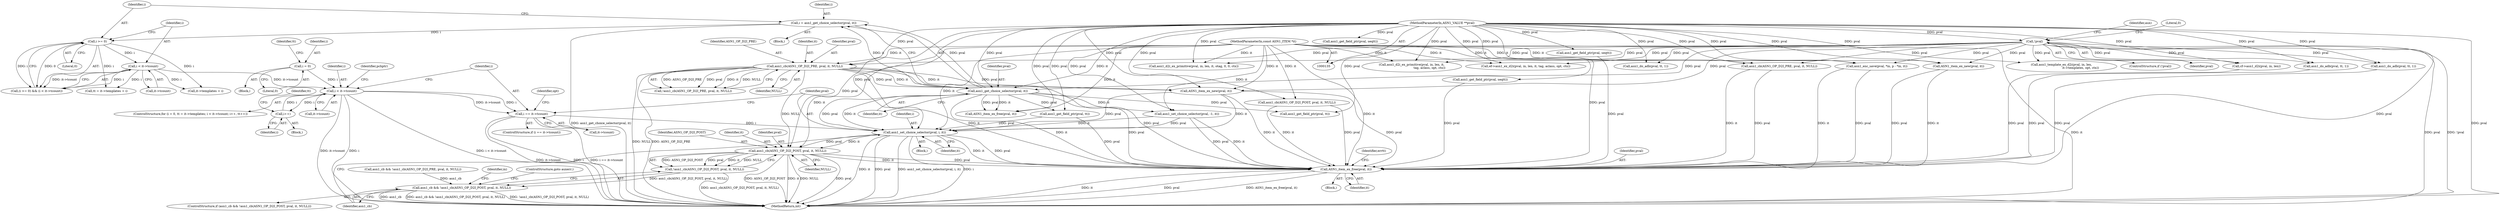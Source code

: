 digraph "0_openssl_cc598f321fbac9c04da5766243ed55d55948637d@pointer" {
"1000529" [label="(Call,i < it->tcount)"];
"1000521" [label="(Call,i = 0)"];
"1000535" [label="(Call,i++)"];
"1000529" [label="(Call,i < it->tcount)"];
"1000478" [label="(Call,i < it->tcount)"];
"1000475" [label="(Call,i >= 0)"];
"1000468" [label="(Call,i = asn1_get_choice_selector(pval, it))"];
"1000470" [label="(Call,asn1_get_choice_selector(pval, it))"];
"1000187" [label="(Call,!pval)"];
"1000136" [label="(MethodParameterIn,ASN1_VALUE **pval)"];
"1000458" [label="(Call,asn1_cb(ASN1_OP_D2I_PRE, pval, it, NULL))"];
"1000139" [label="(MethodParameterIn,const ASN1_ITEM *it)"];
"1000574" [label="(Call,i == it->tcount)"];
"1000593" [label="(Call,asn1_set_choice_selector(pval, i, it))"];
"1000601" [label="(Call,asn1_cb(ASN1_OP_D2I_POST, pval, it, NULL))"];
"1000600" [label="(Call,!asn1_cb(ASN1_OP_D2I_POST, pval, it, NULL))"];
"1000598" [label="(Call,asn1_cb && !asn1_cb(ASN1_OP_D2I_POST, pval, it, NULL))"];
"1001006" [label="(Call,ASN1_item_ex_free(pval, it))"];
"1000484" [label="(Call,tt = it->templates + i)"];
"1000468" [label="(Call,i = asn1_get_choice_selector(pval, it))"];
"1000462" [label="(Identifier,NULL)"];
"1000472" [label="(Identifier,it)"];
"1000478" [label="(Call,i < it->tcount)"];
"1000541" [label="(Identifier,pchptr)"];
"1000471" [label="(Identifier,pval)"];
"1000458" [label="(Call,asn1_cb(ASN1_OP_D2I_PRE, pval, it, NULL))"];
"1000486" [label="(Call,it->templates + i)"];
"1000193" [label="(Identifier,aux)"];
"1000794" [label="(Call,asn1_do_adb(pval, tt, 1))"];
"1000605" [label="(Identifier,NULL)"];
"1000719" [label="(Call,asn1_cb(ASN1_OP_D2I_PRE, pval, it, NULL))"];
"1000576" [label="(Call,it->tcount)"];
"1000455" [label="(Call,asn1_cb && !asn1_cb(ASN1_OP_D2I_PRE, pval, it, NULL))"];
"1000804" [label="(Call,asn1_get_field_ptr(pval, seqtt))"];
"1000519" [label="(ControlStructure,for (i = 0, tt = it->templates; i < it->tcount; i++, tt++))"];
"1000477" [label="(Literal,0)"];
"1000581" [label="(Identifier,opt)"];
"1000951" [label="(Call,asn1_get_field_ptr(pval, seqtt))"];
"1000602" [label="(Identifier,ASN1_OP_D2I_POST)"];
"1001007" [label="(Identifier,pval)"];
"1000520" [label="(Block,)"];
"1000538" [label="(Identifier,tt)"];
"1000469" [label="(Identifier,i)"];
"1000475" [label="(Call,i >= 0)"];
"1001008" [label="(Identifier,it)"];
"1000982" [label="(Call,asn1_cb(ASN1_OP_D2I_POST, pval, it, NULL))"];
"1000470" [label="(Call,asn1_get_choice_selector(pval, it))"];
"1000542" [label="(Call,asn1_get_field_ptr(pval, tt))"];
"1001006" [label="(Call,ASN1_item_ex_free(pval, it))"];
"1000575" [label="(Identifier,i)"];
"1000324" [label="(Call,ef->asn1_ex_d2i(pval, in, len, it, tag, aclass, opt, ctx))"];
"1000204" [label="(Block,)"];
"1000757" [label="(Call,asn1_do_adb(pval, tt, 1))"];
"1000593" [label="(Call,asn1_set_choice_selector(pval, i, it))"];
"1000234" [label="(Call,asn1_d2i_ex_primitive(pval, in, len, it,\n                                     tag, aclass, opt, ctx))"];
"1000474" [label="(Call,(i >= 0) && (i < it->tcount))"];
"1000536" [label="(Identifier,i)"];
"1000188" [label="(Identifier,pval)"];
"1000460" [label="(Identifier,pval)"];
"1000507" [label="(Call,ASN1_item_ex_new(pval, it))"];
"1000432" [label="(Call,cf->asn1_d2i(pval, in, len))"];
"1000499" [label="(Call,asn1_set_choice_selector(pval, -1, it))"];
"1000459" [label="(Identifier,ASN1_OP_D2I_PRE)"];
"1000600" [label="(Call,!asn1_cb(ASN1_OP_D2I_POST, pval, it, NULL))"];
"1000457" [label="(Call,!asn1_cb(ASN1_OP_D2I_PRE, pval, it, NULL))"];
"1000583" [label="(Call,ASN1_item_ex_free(pval, it))"];
"1000598" [label="(Call,asn1_cb && !asn1_cb(ASN1_OP_D2I_POST, pval, it, NULL))"];
"1000308" [label="(Call,asn1_d2i_ex_primitive(pval, in, len, it, otag, 0, 0, ctx))"];
"1000493" [label="(Call,asn1_get_field_ptr(pval, tt))"];
"1000522" [label="(Identifier,i)"];
"1000530" [label="(Identifier,i)"];
"1000601" [label="(Call,asn1_cb(ASN1_OP_D2I_POST, pval, it, NULL))"];
"1000187" [label="(Call,!pval)"];
"1000479" [label="(Identifier,i)"];
"1000933" [label="(Call,asn1_do_adb(pval, tt, 1))"];
"1000968" [label="(Call,asn1_enc_save(pval, *in, p - *in, it))"];
"1000604" [label="(Identifier,it)"];
"1001010" [label="(Identifier,errtt)"];
"1000476" [label="(Identifier,i)"];
"1000603" [label="(Identifier,pval)"];
"1000594" [label="(Identifier,pval)"];
"1000190" [label="(Literal,0)"];
"1000529" [label="(Call,i < it->tcount)"];
"1000595" [label="(Identifier,i)"];
"1000480" [label="(Call,it->tcount)"];
"1000144" [label="(Block,)"];
"1000531" [label="(Call,it->tcount)"];
"1000609" [label="(Identifier,in)"];
"1000534" [label="(Block,)"];
"1000186" [label="(ControlStructure,if (!pval))"];
"1000136" [label="(MethodParameterIn,ASN1_VALUE **pval)"];
"1000467" [label="(Block,)"];
"1000596" [label="(Identifier,it)"];
"1000525" [label="(Identifier,tt)"];
"1000606" [label="(ControlStructure,goto auxerr;)"];
"1000597" [label="(ControlStructure,if (asn1_cb && !asn1_cb(ASN1_OP_D2I_POST, pval, it, NULL)))"];
"1001021" [label="(MethodReturn,int)"];
"1000573" [label="(ControlStructure,if (i == it->tcount))"];
"1000523" [label="(Literal,0)"];
"1000574" [label="(Call,i == it->tcount)"];
"1000763" [label="(Call,asn1_get_field_ptr(pval, seqtt))"];
"1000139" [label="(MethodParameterIn,const ASN1_ITEM *it)"];
"1000461" [label="(Identifier,it)"];
"1000521" [label="(Call,i = 0)"];
"1000535" [label="(Call,i++)"];
"1000224" [label="(Call,asn1_template_ex_d2i(pval, in, len,\n                                        it->templates, opt, ctx))"];
"1000599" [label="(Identifier,asn1_cb)"];
"1000707" [label="(Call,ASN1_item_ex_new(pval, it))"];
"1000529" -> "1000519"  [label="AST: "];
"1000529" -> "1000531"  [label="CFG: "];
"1000530" -> "1000529"  [label="AST: "];
"1000531" -> "1000529"  [label="AST: "];
"1000541" -> "1000529"  [label="CFG: "];
"1000575" -> "1000529"  [label="CFG: "];
"1000529" -> "1001021"  [label="DDG: it->tcount"];
"1000529" -> "1001021"  [label="DDG: i"];
"1000529" -> "1001021"  [label="DDG: i < it->tcount"];
"1000521" -> "1000529"  [label="DDG: i"];
"1000535" -> "1000529"  [label="DDG: i"];
"1000478" -> "1000529"  [label="DDG: it->tcount"];
"1000529" -> "1000535"  [label="DDG: i"];
"1000529" -> "1000574"  [label="DDG: i"];
"1000529" -> "1000574"  [label="DDG: it->tcount"];
"1000521" -> "1000520"  [label="AST: "];
"1000521" -> "1000523"  [label="CFG: "];
"1000522" -> "1000521"  [label="AST: "];
"1000523" -> "1000521"  [label="AST: "];
"1000525" -> "1000521"  [label="CFG: "];
"1000535" -> "1000534"  [label="AST: "];
"1000535" -> "1000536"  [label="CFG: "];
"1000536" -> "1000535"  [label="AST: "];
"1000538" -> "1000535"  [label="CFG: "];
"1000478" -> "1000474"  [label="AST: "];
"1000478" -> "1000480"  [label="CFG: "];
"1000479" -> "1000478"  [label="AST: "];
"1000480" -> "1000478"  [label="AST: "];
"1000474" -> "1000478"  [label="CFG: "];
"1000478" -> "1000474"  [label="DDG: i"];
"1000478" -> "1000474"  [label="DDG: it->tcount"];
"1000475" -> "1000478"  [label="DDG: i"];
"1000478" -> "1000484"  [label="DDG: i"];
"1000478" -> "1000486"  [label="DDG: i"];
"1000475" -> "1000474"  [label="AST: "];
"1000475" -> "1000477"  [label="CFG: "];
"1000476" -> "1000475"  [label="AST: "];
"1000477" -> "1000475"  [label="AST: "];
"1000479" -> "1000475"  [label="CFG: "];
"1000474" -> "1000475"  [label="CFG: "];
"1000475" -> "1000474"  [label="DDG: i"];
"1000475" -> "1000474"  [label="DDG: 0"];
"1000468" -> "1000475"  [label="DDG: i"];
"1000475" -> "1000484"  [label="DDG: i"];
"1000475" -> "1000486"  [label="DDG: i"];
"1000468" -> "1000467"  [label="AST: "];
"1000468" -> "1000470"  [label="CFG: "];
"1000469" -> "1000468"  [label="AST: "];
"1000470" -> "1000468"  [label="AST: "];
"1000476" -> "1000468"  [label="CFG: "];
"1000468" -> "1001021"  [label="DDG: asn1_get_choice_selector(pval, it)"];
"1000470" -> "1000468"  [label="DDG: pval"];
"1000470" -> "1000468"  [label="DDG: it"];
"1000470" -> "1000472"  [label="CFG: "];
"1000471" -> "1000470"  [label="AST: "];
"1000472" -> "1000470"  [label="AST: "];
"1000187" -> "1000470"  [label="DDG: pval"];
"1000458" -> "1000470"  [label="DDG: pval"];
"1000458" -> "1000470"  [label="DDG: it"];
"1000136" -> "1000470"  [label="DDG: pval"];
"1000139" -> "1000470"  [label="DDG: it"];
"1000470" -> "1000493"  [label="DDG: pval"];
"1000470" -> "1000499"  [label="DDG: it"];
"1000470" -> "1000542"  [label="DDG: pval"];
"1000470" -> "1000583"  [label="DDG: pval"];
"1000470" -> "1000583"  [label="DDG: it"];
"1000470" -> "1000593"  [label="DDG: pval"];
"1000470" -> "1000593"  [label="DDG: it"];
"1000470" -> "1001006"  [label="DDG: pval"];
"1000470" -> "1001006"  [label="DDG: it"];
"1000187" -> "1000186"  [label="AST: "];
"1000187" -> "1000188"  [label="CFG: "];
"1000188" -> "1000187"  [label="AST: "];
"1000190" -> "1000187"  [label="CFG: "];
"1000193" -> "1000187"  [label="CFG: "];
"1000187" -> "1001021"  [label="DDG: pval"];
"1000187" -> "1001021"  [label="DDG: !pval"];
"1000136" -> "1000187"  [label="DDG: pval"];
"1000187" -> "1000224"  [label="DDG: pval"];
"1000187" -> "1000234"  [label="DDG: pval"];
"1000187" -> "1000308"  [label="DDG: pval"];
"1000187" -> "1000324"  [label="DDG: pval"];
"1000187" -> "1000432"  [label="DDG: pval"];
"1000187" -> "1000458"  [label="DDG: pval"];
"1000187" -> "1000507"  [label="DDG: pval"];
"1000187" -> "1000707"  [label="DDG: pval"];
"1000187" -> "1000719"  [label="DDG: pval"];
"1000187" -> "1000757"  [label="DDG: pval"];
"1000187" -> "1000794"  [label="DDG: pval"];
"1000187" -> "1000933"  [label="DDG: pval"];
"1000187" -> "1000968"  [label="DDG: pval"];
"1000187" -> "1001006"  [label="DDG: pval"];
"1000136" -> "1000135"  [label="AST: "];
"1000136" -> "1001021"  [label="DDG: pval"];
"1000136" -> "1000224"  [label="DDG: pval"];
"1000136" -> "1000234"  [label="DDG: pval"];
"1000136" -> "1000308"  [label="DDG: pval"];
"1000136" -> "1000324"  [label="DDG: pval"];
"1000136" -> "1000432"  [label="DDG: pval"];
"1000136" -> "1000458"  [label="DDG: pval"];
"1000136" -> "1000493"  [label="DDG: pval"];
"1000136" -> "1000499"  [label="DDG: pval"];
"1000136" -> "1000507"  [label="DDG: pval"];
"1000136" -> "1000542"  [label="DDG: pval"];
"1000136" -> "1000583"  [label="DDG: pval"];
"1000136" -> "1000593"  [label="DDG: pval"];
"1000136" -> "1000601"  [label="DDG: pval"];
"1000136" -> "1000707"  [label="DDG: pval"];
"1000136" -> "1000719"  [label="DDG: pval"];
"1000136" -> "1000757"  [label="DDG: pval"];
"1000136" -> "1000763"  [label="DDG: pval"];
"1000136" -> "1000794"  [label="DDG: pval"];
"1000136" -> "1000804"  [label="DDG: pval"];
"1000136" -> "1000933"  [label="DDG: pval"];
"1000136" -> "1000951"  [label="DDG: pval"];
"1000136" -> "1000968"  [label="DDG: pval"];
"1000136" -> "1000982"  [label="DDG: pval"];
"1000136" -> "1001006"  [label="DDG: pval"];
"1000458" -> "1000457"  [label="AST: "];
"1000458" -> "1000462"  [label="CFG: "];
"1000459" -> "1000458"  [label="AST: "];
"1000460" -> "1000458"  [label="AST: "];
"1000461" -> "1000458"  [label="AST: "];
"1000462" -> "1000458"  [label="AST: "];
"1000457" -> "1000458"  [label="CFG: "];
"1000458" -> "1001021"  [label="DDG: ASN1_OP_D2I_PRE"];
"1000458" -> "1001021"  [label="DDG: NULL"];
"1000458" -> "1000457"  [label="DDG: ASN1_OP_D2I_PRE"];
"1000458" -> "1000457"  [label="DDG: pval"];
"1000458" -> "1000457"  [label="DDG: it"];
"1000458" -> "1000457"  [label="DDG: NULL"];
"1000139" -> "1000458"  [label="DDG: it"];
"1000458" -> "1000507"  [label="DDG: pval"];
"1000458" -> "1000507"  [label="DDG: it"];
"1000458" -> "1000601"  [label="DDG: NULL"];
"1000458" -> "1001006"  [label="DDG: pval"];
"1000458" -> "1001006"  [label="DDG: it"];
"1000139" -> "1000135"  [label="AST: "];
"1000139" -> "1001021"  [label="DDG: it"];
"1000139" -> "1000234"  [label="DDG: it"];
"1000139" -> "1000308"  [label="DDG: it"];
"1000139" -> "1000324"  [label="DDG: it"];
"1000139" -> "1000499"  [label="DDG: it"];
"1000139" -> "1000507"  [label="DDG: it"];
"1000139" -> "1000583"  [label="DDG: it"];
"1000139" -> "1000593"  [label="DDG: it"];
"1000139" -> "1000601"  [label="DDG: it"];
"1000139" -> "1000707"  [label="DDG: it"];
"1000139" -> "1000719"  [label="DDG: it"];
"1000139" -> "1000968"  [label="DDG: it"];
"1000139" -> "1000982"  [label="DDG: it"];
"1000139" -> "1001006"  [label="DDG: it"];
"1000574" -> "1000573"  [label="AST: "];
"1000574" -> "1000576"  [label="CFG: "];
"1000575" -> "1000574"  [label="AST: "];
"1000576" -> "1000574"  [label="AST: "];
"1000581" -> "1000574"  [label="CFG: "];
"1000594" -> "1000574"  [label="CFG: "];
"1000574" -> "1001021"  [label="DDG: i"];
"1000574" -> "1001021"  [label="DDG: i == it->tcount"];
"1000574" -> "1001021"  [label="DDG: it->tcount"];
"1000574" -> "1000593"  [label="DDG: i"];
"1000593" -> "1000204"  [label="AST: "];
"1000593" -> "1000596"  [label="CFG: "];
"1000594" -> "1000593"  [label="AST: "];
"1000595" -> "1000593"  [label="AST: "];
"1000596" -> "1000593"  [label="AST: "];
"1000599" -> "1000593"  [label="CFG: "];
"1000593" -> "1001021"  [label="DDG: i"];
"1000593" -> "1001021"  [label="DDG: it"];
"1000593" -> "1001021"  [label="DDG: pval"];
"1000593" -> "1001021"  [label="DDG: asn1_set_choice_selector(pval, i, it)"];
"1000499" -> "1000593"  [label="DDG: pval"];
"1000499" -> "1000593"  [label="DDG: it"];
"1000542" -> "1000593"  [label="DDG: pval"];
"1000507" -> "1000593"  [label="DDG: pval"];
"1000507" -> "1000593"  [label="DDG: it"];
"1000593" -> "1000601"  [label="DDG: pval"];
"1000593" -> "1000601"  [label="DDG: it"];
"1000593" -> "1001006"  [label="DDG: pval"];
"1000593" -> "1001006"  [label="DDG: it"];
"1000601" -> "1000600"  [label="AST: "];
"1000601" -> "1000605"  [label="CFG: "];
"1000602" -> "1000601"  [label="AST: "];
"1000603" -> "1000601"  [label="AST: "];
"1000604" -> "1000601"  [label="AST: "];
"1000605" -> "1000601"  [label="AST: "];
"1000600" -> "1000601"  [label="CFG: "];
"1000601" -> "1001021"  [label="DDG: ASN1_OP_D2I_POST"];
"1000601" -> "1001021"  [label="DDG: it"];
"1000601" -> "1001021"  [label="DDG: NULL"];
"1000601" -> "1001021"  [label="DDG: pval"];
"1000601" -> "1000600"  [label="DDG: ASN1_OP_D2I_POST"];
"1000601" -> "1000600"  [label="DDG: pval"];
"1000601" -> "1000600"  [label="DDG: it"];
"1000601" -> "1000600"  [label="DDG: NULL"];
"1000601" -> "1001006"  [label="DDG: pval"];
"1000601" -> "1001006"  [label="DDG: it"];
"1000600" -> "1000598"  [label="AST: "];
"1000598" -> "1000600"  [label="CFG: "];
"1000600" -> "1001021"  [label="DDG: asn1_cb(ASN1_OP_D2I_POST, pval, it, NULL)"];
"1000600" -> "1000598"  [label="DDG: asn1_cb(ASN1_OP_D2I_POST, pval, it, NULL)"];
"1000598" -> "1000597"  [label="AST: "];
"1000598" -> "1000599"  [label="CFG: "];
"1000599" -> "1000598"  [label="AST: "];
"1000606" -> "1000598"  [label="CFG: "];
"1000609" -> "1000598"  [label="CFG: "];
"1000598" -> "1001021"  [label="DDG: asn1_cb"];
"1000598" -> "1001021"  [label="DDG: asn1_cb && !asn1_cb(ASN1_OP_D2I_POST, pval, it, NULL)"];
"1000598" -> "1001021"  [label="DDG: !asn1_cb(ASN1_OP_D2I_POST, pval, it, NULL)"];
"1000455" -> "1000598"  [label="DDG: asn1_cb"];
"1001006" -> "1000144"  [label="AST: "];
"1001006" -> "1001008"  [label="CFG: "];
"1001007" -> "1001006"  [label="AST: "];
"1001008" -> "1001006"  [label="AST: "];
"1001010" -> "1001006"  [label="CFG: "];
"1001006" -> "1001021"  [label="DDG: it"];
"1001006" -> "1001021"  [label="DDG: pval"];
"1001006" -> "1001021"  [label="DDG: ASN1_item_ex_free(pval, it)"];
"1000707" -> "1001006"  [label="DDG: pval"];
"1000707" -> "1001006"  [label="DDG: it"];
"1000794" -> "1001006"  [label="DDG: pval"];
"1000719" -> "1001006"  [label="DDG: pval"];
"1000719" -> "1001006"  [label="DDG: it"];
"1000499" -> "1001006"  [label="DDG: pval"];
"1000499" -> "1001006"  [label="DDG: it"];
"1000542" -> "1001006"  [label="DDG: pval"];
"1000432" -> "1001006"  [label="DDG: pval"];
"1000507" -> "1001006"  [label="DDG: pval"];
"1000507" -> "1001006"  [label="DDG: it"];
"1000804" -> "1001006"  [label="DDG: pval"];
"1000982" -> "1001006"  [label="DDG: pval"];
"1000982" -> "1001006"  [label="DDG: it"];
"1000933" -> "1001006"  [label="DDG: pval"];
"1000968" -> "1001006"  [label="DDG: pval"];
"1000968" -> "1001006"  [label="DDG: it"];
"1000763" -> "1001006"  [label="DDG: pval"];
}

